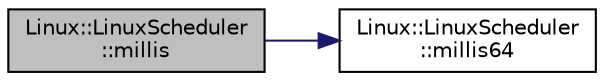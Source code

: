 digraph "Linux::LinuxScheduler::millis"
{
 // INTERACTIVE_SVG=YES
  edge [fontname="Helvetica",fontsize="10",labelfontname="Helvetica",labelfontsize="10"];
  node [fontname="Helvetica",fontsize="10",shape=record];
  rankdir="LR";
  Node1 [label="Linux::LinuxScheduler\l::millis",height=0.2,width=0.4,color="black", fillcolor="grey75", style="filled" fontcolor="black"];
  Node1 -> Node2 [color="midnightblue",fontsize="10",style="solid",fontname="Helvetica"];
  Node2 [label="Linux::LinuxScheduler\l::millis64",height=0.2,width=0.4,color="black", fillcolor="white", style="filled",URL="$classLinux_1_1LinuxScheduler.html#ab25ddf4401a1439c69b68e3af6fb2d00"];
}
